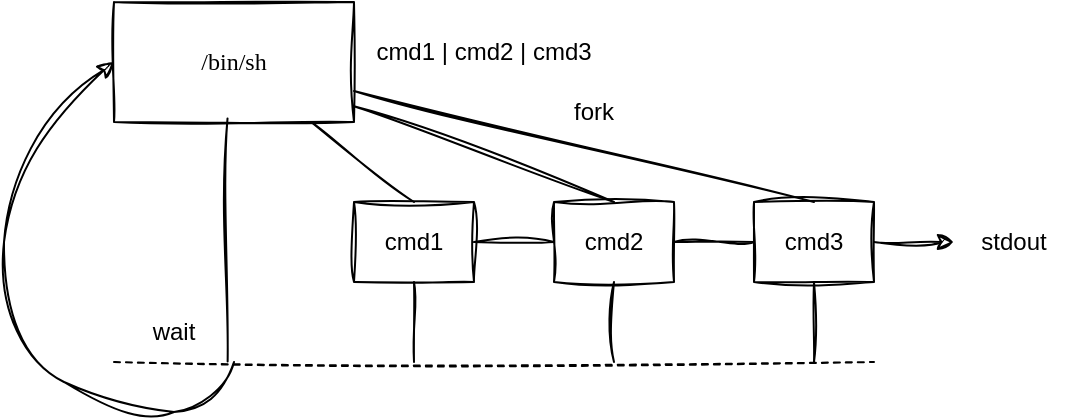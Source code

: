 <mxfile version="21.2.8" type="device">
  <diagram name="Pagina-1" id="7P-tZmNYWhoTLTQPevSI">
    <mxGraphModel dx="574" dy="348" grid="1" gridSize="10" guides="1" tooltips="1" connect="1" arrows="1" fold="1" page="1" pageScale="1" pageWidth="827" pageHeight="1169" math="0" shadow="0">
      <root>
        <mxCell id="0" />
        <mxCell id="1" parent="0" />
        <mxCell id="hg5PCDxm9yjPSUp0p2gj-1" value="" style="rounded=0;whiteSpace=wrap;html=1;sketch=1;curveFitting=1;jiggle=2;shadow=0;fillColor=none;" parent="1" vertex="1">
          <mxGeometry x="80" y="20" width="120" height="60" as="geometry" />
        </mxCell>
        <mxCell id="hg5PCDxm9yjPSUp0p2gj-2" value="&lt;font face=&quot;Verdana&quot;&gt;/bin/sh&lt;/font&gt;" style="text;html=1;strokeColor=none;fillColor=none;align=center;verticalAlign=middle;whiteSpace=wrap;rounded=0;" parent="1" vertex="1">
          <mxGeometry x="110" y="35" width="60" height="30" as="geometry" />
        </mxCell>
        <mxCell id="hg5PCDxm9yjPSUp0p2gj-3" value="" style="endArrow=none;dashed=1;html=1;rounded=0;sketch=1;curveFitting=1;jiggle=2;shadow=0;" parent="1" edge="1">
          <mxGeometry width="50" height="50" relative="1" as="geometry">
            <mxPoint x="80" y="200" as="sourcePoint" />
            <mxPoint x="460" y="200" as="targetPoint" />
          </mxGeometry>
        </mxCell>
        <mxCell id="hg5PCDxm9yjPSUp0p2gj-4" value="wait" style="text;html=1;strokeColor=none;fillColor=none;align=center;verticalAlign=middle;whiteSpace=wrap;rounded=0;" parent="1" vertex="1">
          <mxGeometry x="80" y="170" width="60" height="30" as="geometry" />
        </mxCell>
        <mxCell id="hg5PCDxm9yjPSUp0p2gj-7" value="" style="endArrow=none;html=1;rounded=0;entryX=0.473;entryY=0.97;entryDx=0;entryDy=0;entryPerimeter=0;exitX=0.947;exitY=0.993;exitDx=0;exitDy=0;exitPerimeter=0;sketch=1;curveFitting=1;jiggle=2;shadow=0;" parent="1" source="hg5PCDxm9yjPSUp0p2gj-4" target="hg5PCDxm9yjPSUp0p2gj-1" edge="1">
          <mxGeometry width="50" height="50" relative="1" as="geometry">
            <mxPoint x="250" y="160" as="sourcePoint" />
            <mxPoint x="300" y="110" as="targetPoint" />
          </mxGeometry>
        </mxCell>
        <mxCell id="hg5PCDxm9yjPSUp0p2gj-8" value="fork" style="text;html=1;strokeColor=none;fillColor=none;align=center;verticalAlign=middle;whiteSpace=wrap;rounded=0;" parent="1" vertex="1">
          <mxGeometry x="290" y="60" width="60" height="30" as="geometry" />
        </mxCell>
        <mxCell id="hg5PCDxm9yjPSUp0p2gj-11" value="" style="curved=1;endArrow=classic;html=1;rounded=0;entryX=0;entryY=0.5;entryDx=0;entryDy=0;sketch=1;curveFitting=1;jiggle=2;" parent="1" target="hg5PCDxm9yjPSUp0p2gj-1" edge="1">
          <mxGeometry width="50" height="50" relative="1" as="geometry">
            <mxPoint x="140" y="200" as="sourcePoint" />
            <mxPoint x="80" y="180" as="targetPoint" />
            <Array as="points">
              <mxPoint x="130" y="220" />
              <mxPoint x="90" y="230" />
              <mxPoint x="20" y="190" />
              <mxPoint x="30" y="90" />
            </Array>
          </mxGeometry>
        </mxCell>
        <mxCell id="hg5PCDxm9yjPSUp0p2gj-12" value="" style="group" parent="1" vertex="1" connectable="0">
          <mxGeometry x="200" y="120" width="60" height="40" as="geometry" />
        </mxCell>
        <mxCell id="hg5PCDxm9yjPSUp0p2gj-5" value="" style="rounded=0;whiteSpace=wrap;html=1;sketch=1;curveFitting=1;jiggle=2;glass=0;shadow=0;fillColor=none;" parent="hg5PCDxm9yjPSUp0p2gj-12" vertex="1">
          <mxGeometry width="60" height="40" as="geometry" />
        </mxCell>
        <mxCell id="hg5PCDxm9yjPSUp0p2gj-6" value="cmd1" style="text;html=1;strokeColor=none;fillColor=none;align=center;verticalAlign=middle;whiteSpace=wrap;rounded=0;container=1;" parent="hg5PCDxm9yjPSUp0p2gj-12" vertex="1">
          <mxGeometry y="5" width="60" height="30" as="geometry" />
        </mxCell>
        <mxCell id="hg5PCDxm9yjPSUp0p2gj-13" value="" style="group" parent="1" vertex="1" connectable="0">
          <mxGeometry x="300" y="120" width="60" height="40" as="geometry" />
        </mxCell>
        <mxCell id="hg5PCDxm9yjPSUp0p2gj-14" value="" style="rounded=0;whiteSpace=wrap;html=1;sketch=1;curveFitting=1;jiggle=2;glass=0;shadow=0;fillColor=none;" parent="hg5PCDxm9yjPSUp0p2gj-13" vertex="1">
          <mxGeometry width="60" height="40" as="geometry" />
        </mxCell>
        <mxCell id="hg5PCDxm9yjPSUp0p2gj-15" value="cmd2" style="text;html=1;strokeColor=none;fillColor=none;align=center;verticalAlign=middle;whiteSpace=wrap;rounded=0;container=1;" parent="hg5PCDxm9yjPSUp0p2gj-13" vertex="1">
          <mxGeometry y="5" width="60" height="30" as="geometry" />
        </mxCell>
        <mxCell id="hg5PCDxm9yjPSUp0p2gj-16" value="" style="group" parent="1" vertex="1" connectable="0">
          <mxGeometry x="400" y="120" width="60" height="40" as="geometry" />
        </mxCell>
        <mxCell id="hg5PCDxm9yjPSUp0p2gj-17" value="" style="rounded=0;whiteSpace=wrap;html=1;sketch=1;curveFitting=1;jiggle=2;glass=0;shadow=0;fillColor=none;" parent="hg5PCDxm9yjPSUp0p2gj-16" vertex="1">
          <mxGeometry width="60" height="40" as="geometry" />
        </mxCell>
        <mxCell id="hg5PCDxm9yjPSUp0p2gj-18" value="cmd3" style="text;html=1;strokeColor=none;fillColor=none;align=center;verticalAlign=middle;whiteSpace=wrap;rounded=0;container=1;" parent="hg5PCDxm9yjPSUp0p2gj-16" vertex="1">
          <mxGeometry y="5" width="60" height="30" as="geometry" />
        </mxCell>
        <mxCell id="hg5PCDxm9yjPSUp0p2gj-20" value="" style="endArrow=none;html=1;rounded=0;exitX=0.5;exitY=0;exitDx=0;exitDy=0;sketch=1;curveFitting=1;jiggle=2;" parent="1" source="hg5PCDxm9yjPSUp0p2gj-5" target="hg5PCDxm9yjPSUp0p2gj-1" edge="1">
          <mxGeometry width="50" height="50" relative="1" as="geometry">
            <mxPoint x="220" y="220" as="sourcePoint" />
            <mxPoint x="270" y="170" as="targetPoint" />
          </mxGeometry>
        </mxCell>
        <mxCell id="hg5PCDxm9yjPSUp0p2gj-21" value="" style="endArrow=none;html=1;rounded=0;exitX=0.5;exitY=0;exitDx=0;exitDy=0;sketch=1;curveFitting=1;jiggle=2;" parent="1" source="hg5PCDxm9yjPSUp0p2gj-14" target="hg5PCDxm9yjPSUp0p2gj-1" edge="1">
          <mxGeometry width="50" height="50" relative="1" as="geometry">
            <mxPoint x="220" y="220" as="sourcePoint" />
            <mxPoint x="270" y="170" as="targetPoint" />
          </mxGeometry>
        </mxCell>
        <mxCell id="hg5PCDxm9yjPSUp0p2gj-22" value="" style="endArrow=none;html=1;rounded=0;exitX=0.5;exitY=0;exitDx=0;exitDy=0;sketch=1;curveFitting=1;jiggle=2;" parent="1" source="hg5PCDxm9yjPSUp0p2gj-17" target="hg5PCDxm9yjPSUp0p2gj-1" edge="1">
          <mxGeometry width="50" height="50" relative="1" as="geometry">
            <mxPoint x="220" y="220" as="sourcePoint" />
            <mxPoint x="270" y="170" as="targetPoint" />
          </mxGeometry>
        </mxCell>
        <mxCell id="hg5PCDxm9yjPSUp0p2gj-23" value="" style="endArrow=none;html=1;rounded=0;entryX=0.5;entryY=1;entryDx=0;entryDy=0;sketch=1;curveFitting=1;jiggle=2;" parent="1" target="hg5PCDxm9yjPSUp0p2gj-5" edge="1">
          <mxGeometry width="50" height="50" relative="1" as="geometry">
            <mxPoint x="230" y="200" as="sourcePoint" />
            <mxPoint x="270" y="170" as="targetPoint" />
          </mxGeometry>
        </mxCell>
        <mxCell id="hg5PCDxm9yjPSUp0p2gj-24" value="" style="endArrow=none;html=1;rounded=0;entryX=0.5;entryY=1;entryDx=0;entryDy=0;sketch=1;curveFitting=1;jiggle=2;" parent="1" target="hg5PCDxm9yjPSUp0p2gj-14" edge="1">
          <mxGeometry width="50" height="50" relative="1" as="geometry">
            <mxPoint x="330" y="200" as="sourcePoint" />
            <mxPoint x="270" y="170" as="targetPoint" />
          </mxGeometry>
        </mxCell>
        <mxCell id="hg5PCDxm9yjPSUp0p2gj-25" value="" style="endArrow=none;html=1;rounded=0;entryX=0.5;entryY=1;entryDx=0;entryDy=0;sketch=1;curveFitting=1;jiggle=2;" parent="1" target="hg5PCDxm9yjPSUp0p2gj-17" edge="1">
          <mxGeometry width="50" height="50" relative="1" as="geometry">
            <mxPoint x="430" y="200" as="sourcePoint" />
            <mxPoint x="270" y="170" as="targetPoint" />
          </mxGeometry>
        </mxCell>
        <mxCell id="hg5PCDxm9yjPSUp0p2gj-26" style="edgeStyle=orthogonalEdgeStyle;rounded=0;orthogonalLoop=1;jettySize=auto;html=1;entryX=0;entryY=0.5;entryDx=0;entryDy=0;endArrow=none;endFill=0;sketch=1;curveFitting=1;jiggle=2;" parent="1" source="hg5PCDxm9yjPSUp0p2gj-6" target="hg5PCDxm9yjPSUp0p2gj-15" edge="1">
          <mxGeometry relative="1" as="geometry" />
        </mxCell>
        <mxCell id="hg5PCDxm9yjPSUp0p2gj-27" style="edgeStyle=orthogonalEdgeStyle;rounded=0;orthogonalLoop=1;jettySize=auto;html=1;entryX=0;entryY=0.5;entryDx=0;entryDy=0;endArrow=none;endFill=0;sketch=1;curveFitting=1;jiggle=2;" parent="1" source="hg5PCDxm9yjPSUp0p2gj-15" target="hg5PCDxm9yjPSUp0p2gj-18" edge="1">
          <mxGeometry relative="1" as="geometry" />
        </mxCell>
        <mxCell id="hg5PCDxm9yjPSUp0p2gj-29" value="stdout" style="text;html=1;strokeColor=none;fillColor=none;align=center;verticalAlign=middle;whiteSpace=wrap;rounded=0;" parent="1" vertex="1">
          <mxGeometry x="500" y="125" width="60" height="30" as="geometry" />
        </mxCell>
        <mxCell id="hg5PCDxm9yjPSUp0p2gj-28" style="edgeStyle=orthogonalEdgeStyle;rounded=0;orthogonalLoop=1;jettySize=auto;html=1;sketch=1;curveFitting=1;jiggle=2;" parent="1" source="hg5PCDxm9yjPSUp0p2gj-18" target="hg5PCDxm9yjPSUp0p2gj-29" edge="1">
          <mxGeometry relative="1" as="geometry">
            <mxPoint x="490" y="140" as="targetPoint" />
          </mxGeometry>
        </mxCell>
        <mxCell id="l2RBInYe__1j6cAMgEVH-1" value="cmd1 | cmd2 | cmd3" style="text;html=1;strokeColor=none;fillColor=none;align=center;verticalAlign=middle;whiteSpace=wrap;rounded=0;" vertex="1" parent="1">
          <mxGeometry x="200" y="30" width="130" height="30" as="geometry" />
        </mxCell>
      </root>
    </mxGraphModel>
  </diagram>
</mxfile>
